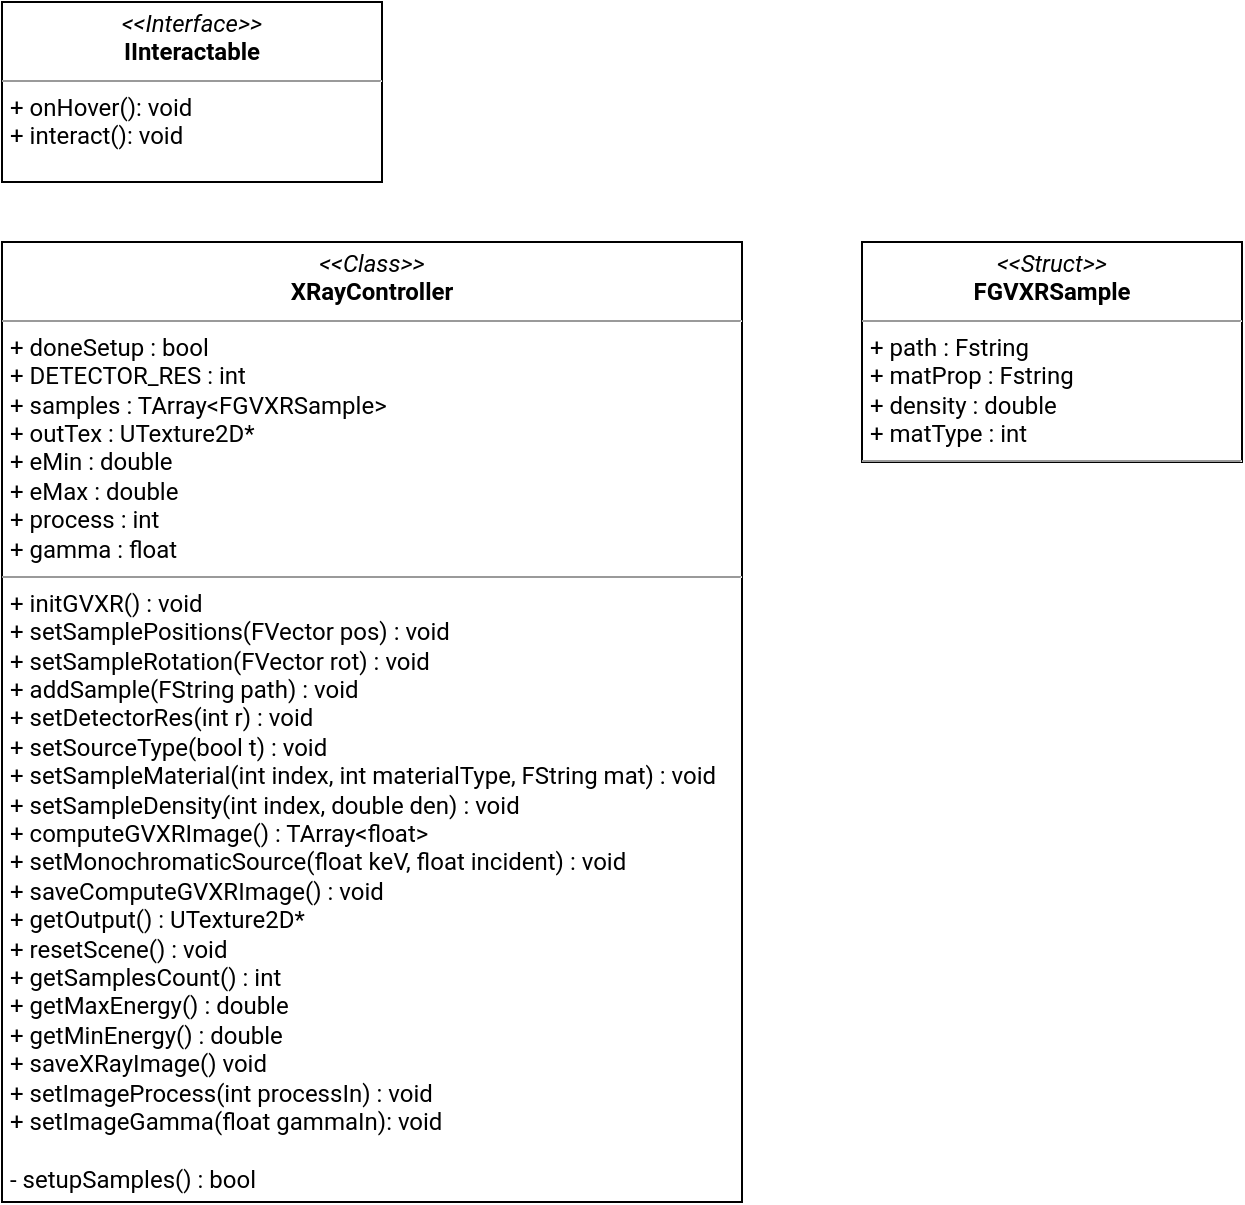 <mxfile version="20.2.5" type="github">
  <diagram name="Page-1" id="9f46799a-70d6-7492-0946-bef42562c5a5">
    <mxGraphModel dx="981" dy="514" grid="1" gridSize="10" guides="1" tooltips="1" connect="1" arrows="1" fold="1" page="1" pageScale="1" pageWidth="1100" pageHeight="850" background="none" math="0" shadow="0">
      <root>
        <mxCell id="0" />
        <mxCell id="1" parent="0" />
        <mxCell id="W5YFMfT9D6hHyiriXQ-_-1" value="&lt;p style=&quot;margin:0px;margin-top:4px;text-align:center;&quot;&gt;&lt;font data-font-src=&quot;https://fonts.googleapis.com/css?family=Roboto&quot; face=&quot;Roboto&quot;&gt;&lt;i&gt;&amp;lt;&amp;lt;Interface&amp;gt;&amp;gt;&lt;/i&gt;&lt;br&gt;&lt;b&gt;IInteractable&lt;/b&gt;&lt;/font&gt;&lt;/p&gt;&lt;hr size=&quot;1&quot;&gt;&lt;p style=&quot;margin:0px;margin-left:4px;&quot;&gt;&lt;font data-font-src=&quot;https://fonts.googleapis.com/css?family=Roboto&quot; face=&quot;Roboto&quot;&gt;+ onHover(): void&lt;br&gt;+ interact(): void&lt;/font&gt;&lt;/p&gt;" style="verticalAlign=top;align=left;overflow=fill;fontSize=12;fontFamily=Helvetica;html=1;" parent="1" vertex="1">
          <mxGeometry x="50" y="30" width="190" height="90" as="geometry" />
        </mxCell>
        <mxCell id="IA_yfa8spnKmK_SZcUf4-1" value="&lt;p style=&quot;margin:0px;margin-top:4px;text-align:center;&quot;&gt;&lt;font face=&quot;Roboto&quot; data-font-src=&quot;https://fonts.googleapis.com/css?family=Roboto&quot;&gt;&lt;i style=&quot;&quot;&gt;&amp;lt;&amp;lt;Class&amp;gt;&amp;gt;&lt;/i&gt;&lt;br&gt;&lt;b style=&quot;&quot;&gt;XRayController&lt;/b&gt;&lt;/font&gt;&lt;/p&gt;&lt;hr size=&quot;1&quot;&gt;&lt;p style=&quot;margin:0px;margin-left:4px;&quot;&gt;&lt;font face=&quot;Roboto&quot; data-font-src=&quot;https://fonts.googleapis.com/css?family=Roboto&quot;&gt;+ doneSetup : bool&lt;br&gt;+ DETECTOR_RES : int&lt;/font&gt;&lt;/p&gt;&lt;p style=&quot;margin:0px;margin-left:4px;&quot;&gt;&lt;font face=&quot;Roboto&quot; data-font-src=&quot;https://fonts.googleapis.com/css?family=Roboto&quot;&gt;+ samples : TArray&amp;lt;FGVXRSample&amp;gt;&lt;/font&gt;&lt;/p&gt;&lt;p style=&quot;margin:0px;margin-left:4px;&quot;&gt;&lt;font face=&quot;Roboto&quot; data-font-src=&quot;https://fonts.googleapis.com/css?family=Roboto&quot;&gt;+ outTex : UTexture2D*&lt;/font&gt;&lt;/p&gt;&lt;p style=&quot;margin:0px;margin-left:4px;&quot;&gt;&lt;font face=&quot;Roboto&quot; data-font-src=&quot;https://fonts.googleapis.com/css?family=Roboto&quot;&gt;+ eMin : double&lt;/font&gt;&lt;/p&gt;&lt;p style=&quot;margin:0px;margin-left:4px;&quot;&gt;&lt;font face=&quot;Roboto&quot; data-font-src=&quot;https://fonts.googleapis.com/css?family=Roboto&quot;&gt;+ eMax : double&lt;/font&gt;&lt;/p&gt;&lt;p style=&quot;margin:0px;margin-left:4px;&quot;&gt;&lt;font face=&quot;Roboto&quot; data-font-src=&quot;https://fonts.googleapis.com/css?family=Roboto&quot;&gt;+ process : int&lt;/font&gt;&lt;/p&gt;&lt;p style=&quot;margin:0px;margin-left:4px;&quot;&gt;&lt;font face=&quot;Roboto&quot; data-font-src=&quot;https://fonts.googleapis.com/css?family=Roboto&quot;&gt;+ gamma : float&lt;/font&gt;&lt;/p&gt;&lt;hr size=&quot;1&quot;&gt;&lt;p style=&quot;margin:0px;margin-left:4px;&quot;&gt;&lt;font face=&quot;Roboto&quot; data-font-src=&quot;https://fonts.googleapis.com/css?family=Roboto&quot;&gt;+ initGVXR() : void&lt;/font&gt;&lt;/p&gt;&lt;p style=&quot;margin:0px;margin-left:4px;&quot;&gt;&lt;font face=&quot;Roboto&quot; data-font-src=&quot;https://fonts.googleapis.com/css?family=Roboto&quot;&gt;+ setSamplePositions(FVector pos) : void&lt;/font&gt;&lt;/p&gt;&lt;p style=&quot;margin:0px;margin-left:4px;&quot;&gt;&lt;font face=&quot;Roboto&quot; data-font-src=&quot;https://fonts.googleapis.com/css?family=Roboto&quot;&gt;+ setSampleRotation(FVector rot) : void&lt;/font&gt;&lt;/p&gt;&lt;p style=&quot;margin:0px;margin-left:4px;&quot;&gt;&lt;font face=&quot;Roboto&quot; data-font-src=&quot;https://fonts.googleapis.com/css?family=Roboto&quot;&gt;+ addSample(FString path) : void&lt;/font&gt;&lt;/p&gt;&lt;p style=&quot;margin:0px;margin-left:4px;&quot;&gt;&lt;font face=&quot;Roboto&quot; data-font-src=&quot;https://fonts.googleapis.com/css?family=Roboto&quot;&gt;+ setDetectorRes(int r) : void&lt;/font&gt;&lt;/p&gt;&lt;p style=&quot;margin:0px;margin-left:4px;&quot;&gt;&lt;font face=&quot;Roboto&quot; data-font-src=&quot;https://fonts.googleapis.com/css?family=Roboto&quot;&gt;+ setSourceType(bool t) : void&lt;/font&gt;&lt;/p&gt;&lt;p style=&quot;margin:0px;margin-left:4px;&quot;&gt;&lt;font face=&quot;Roboto&quot; data-font-src=&quot;https://fonts.googleapis.com/css?family=Roboto&quot;&gt;+ setSampleMaterial(int index, int materialType, FString mat) : void&lt;/font&gt;&lt;/p&gt;&lt;p style=&quot;margin:0px;margin-left:4px;&quot;&gt;&lt;font face=&quot;Roboto&quot; data-font-src=&quot;https://fonts.googleapis.com/css?family=Roboto&quot;&gt;+ setSampleDensity(int index, double den) : void&lt;/font&gt;&lt;/p&gt;&lt;p style=&quot;margin:0px;margin-left:4px;&quot;&gt;&lt;font face=&quot;Roboto&quot; data-font-src=&quot;https://fonts.googleapis.com/css?family=Roboto&quot;&gt;+ computeGVXRImage() : TArray&amp;lt;float&amp;gt;&lt;/font&gt;&lt;/p&gt;&lt;p style=&quot;margin:0px;margin-left:4px;&quot;&gt;&lt;font face=&quot;Roboto&quot; data-font-src=&quot;https://fonts.googleapis.com/css?family=Roboto&quot;&gt;+ setMonochromaticSource(float keV, float incident) : void&lt;/font&gt;&lt;/p&gt;&lt;p style=&quot;margin:0px;margin-left:4px;&quot;&gt;&lt;font face=&quot;Roboto&quot; data-font-src=&quot;https://fonts.googleapis.com/css?family=Roboto&quot;&gt;+ saveComputeGVXRImage() : void&lt;/font&gt;&lt;/p&gt;&lt;p style=&quot;margin:0px;margin-left:4px;&quot;&gt;&lt;font face=&quot;Roboto&quot; data-font-src=&quot;https://fonts.googleapis.com/css?family=Roboto&quot;&gt;+ getOutput() : UTexture2D*&lt;/font&gt;&lt;/p&gt;&lt;p style=&quot;margin:0px;margin-left:4px;&quot;&gt;&lt;font face=&quot;Roboto&quot; data-font-src=&quot;https://fonts.googleapis.com/css?family=Roboto&quot;&gt;+ resetScene() : void&lt;/font&gt;&lt;/p&gt;&lt;p style=&quot;margin:0px;margin-left:4px;&quot;&gt;&lt;font face=&quot;Roboto&quot; data-font-src=&quot;https://fonts.googleapis.com/css?family=Roboto&quot;&gt;+ getSamplesCount() : int&lt;/font&gt;&lt;/p&gt;&lt;p style=&quot;margin:0px;margin-left:4px;&quot;&gt;&lt;font face=&quot;Roboto&quot; data-font-src=&quot;https://fonts.googleapis.com/css?family=Roboto&quot;&gt;+ getMaxEnergy() : double&lt;/font&gt;&lt;/p&gt;&lt;p style=&quot;margin:0px;margin-left:4px;&quot;&gt;&lt;font face=&quot;Roboto&quot; data-font-src=&quot;https://fonts.googleapis.com/css?family=Roboto&quot;&gt;+ getMinEnergy() : double&lt;/font&gt;&lt;/p&gt;&lt;p style=&quot;margin:0px;margin-left:4px;&quot;&gt;&lt;font face=&quot;Roboto&quot; data-font-src=&quot;https://fonts.googleapis.com/css?family=Roboto&quot;&gt;+ saveXRayImage() void&lt;/font&gt;&lt;/p&gt;&lt;p style=&quot;margin:0px;margin-left:4px;&quot;&gt;&lt;font face=&quot;Roboto&quot; data-font-src=&quot;https://fonts.googleapis.com/css?family=Roboto&quot;&gt;+ setImageProcess(int processIn) : void&lt;/font&gt;&lt;/p&gt;&lt;p style=&quot;margin:0px;margin-left:4px;&quot;&gt;&lt;font face=&quot;Roboto&quot; data-font-src=&quot;https://fonts.googleapis.com/css?family=Roboto&quot;&gt;+ setImageGamma(float gammaIn): void&lt;/font&gt;&lt;/p&gt;&lt;p style=&quot;margin:0px;margin-left:4px;&quot;&gt;&lt;font face=&quot;Roboto&quot; data-font-src=&quot;https://fonts.googleapis.com/css?family=Roboto&quot;&gt;&lt;br&gt;&lt;/font&gt;&lt;/p&gt;&lt;p style=&quot;margin:0px;margin-left:4px;&quot;&gt;&lt;font face=&quot;Roboto&quot; data-font-src=&quot;https://fonts.googleapis.com/css?family=Roboto&quot;&gt;- setupSamples() : bool&lt;/font&gt;&lt;/p&gt;" style="verticalAlign=top;align=left;overflow=fill;fontSize=12;fontFamily=Roboto Flex;html=1;fontSource=https%3A%2F%2Ffonts.googleapis.com%2Fcss%3Ffamily%3DRoboto%2BFlex;" vertex="1" parent="1">
          <mxGeometry x="50" y="150" width="370" height="480" as="geometry" />
        </mxCell>
        <mxCell id="IA_yfa8spnKmK_SZcUf4-8" value="&lt;p style=&quot;margin:0px;margin-top:4px;text-align:center;&quot;&gt;&lt;font data-font-src=&quot;https://fonts.googleapis.com/css?family=Roboto&quot; face=&quot;Roboto&quot;&gt;&lt;i&gt;&amp;lt;&amp;lt;Struct&amp;gt;&amp;gt;&lt;/i&gt;&lt;br&gt;&lt;b&gt;FGVXRSample&lt;/b&gt;&lt;/font&gt;&lt;/p&gt;&lt;hr size=&quot;1&quot;&gt;&lt;p style=&quot;margin:0px;margin-left:4px;&quot;&gt;&lt;font data-font-src=&quot;https://fonts.googleapis.com/css?family=Roboto&quot; face=&quot;Roboto&quot;&gt;+ path : Fstring&lt;/font&gt;&lt;/p&gt;&lt;p style=&quot;margin:0px;margin-left:4px;&quot;&gt;&lt;font data-font-src=&quot;https://fonts.googleapis.com/css?family=Roboto&quot; face=&quot;Roboto&quot;&gt;+ matProp : Fstring&lt;/font&gt;&lt;/p&gt;&lt;p style=&quot;margin:0px;margin-left:4px;&quot;&gt;&lt;font data-font-src=&quot;https://fonts.googleapis.com/css?family=Roboto&quot; face=&quot;Roboto&quot;&gt;+ density : double&lt;/font&gt;&lt;/p&gt;&lt;p style=&quot;margin:0px;margin-left:4px;&quot;&gt;&lt;font data-font-src=&quot;https://fonts.googleapis.com/css?family=Roboto&quot; face=&quot;Roboto&quot;&gt;+ matType : int&lt;/font&gt;&lt;/p&gt;&lt;hr size=&quot;1&quot;&gt;&lt;p style=&quot;margin:0px;margin-left:4px;&quot;&gt;&lt;br&gt;&lt;/p&gt;" style="verticalAlign=top;align=left;overflow=fill;fontSize=12;fontFamily=Helvetica;html=1;fontSource=https%3A%2F%2Ffonts.googleapis.com%2Fcss%3Ffamily%3DRoboto;" vertex="1" parent="1">
          <mxGeometry x="480" y="150" width="190" height="110" as="geometry" />
        </mxCell>
      </root>
    </mxGraphModel>
  </diagram>
</mxfile>
